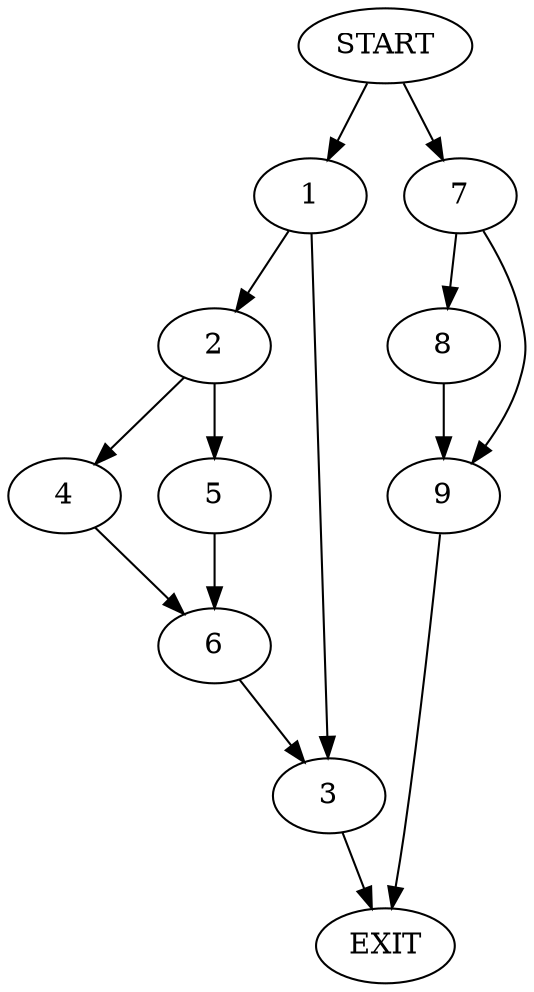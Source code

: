 digraph {
0 [label="START"]
10 [label="EXIT"]
0 -> 1
1 -> 2
1 -> 3
3 -> 10
2 -> 4
2 -> 5
4 -> 6
5 -> 6
6 -> 3
0 -> 7
7 -> 8
7 -> 9
9 -> 10
8 -> 9
}
